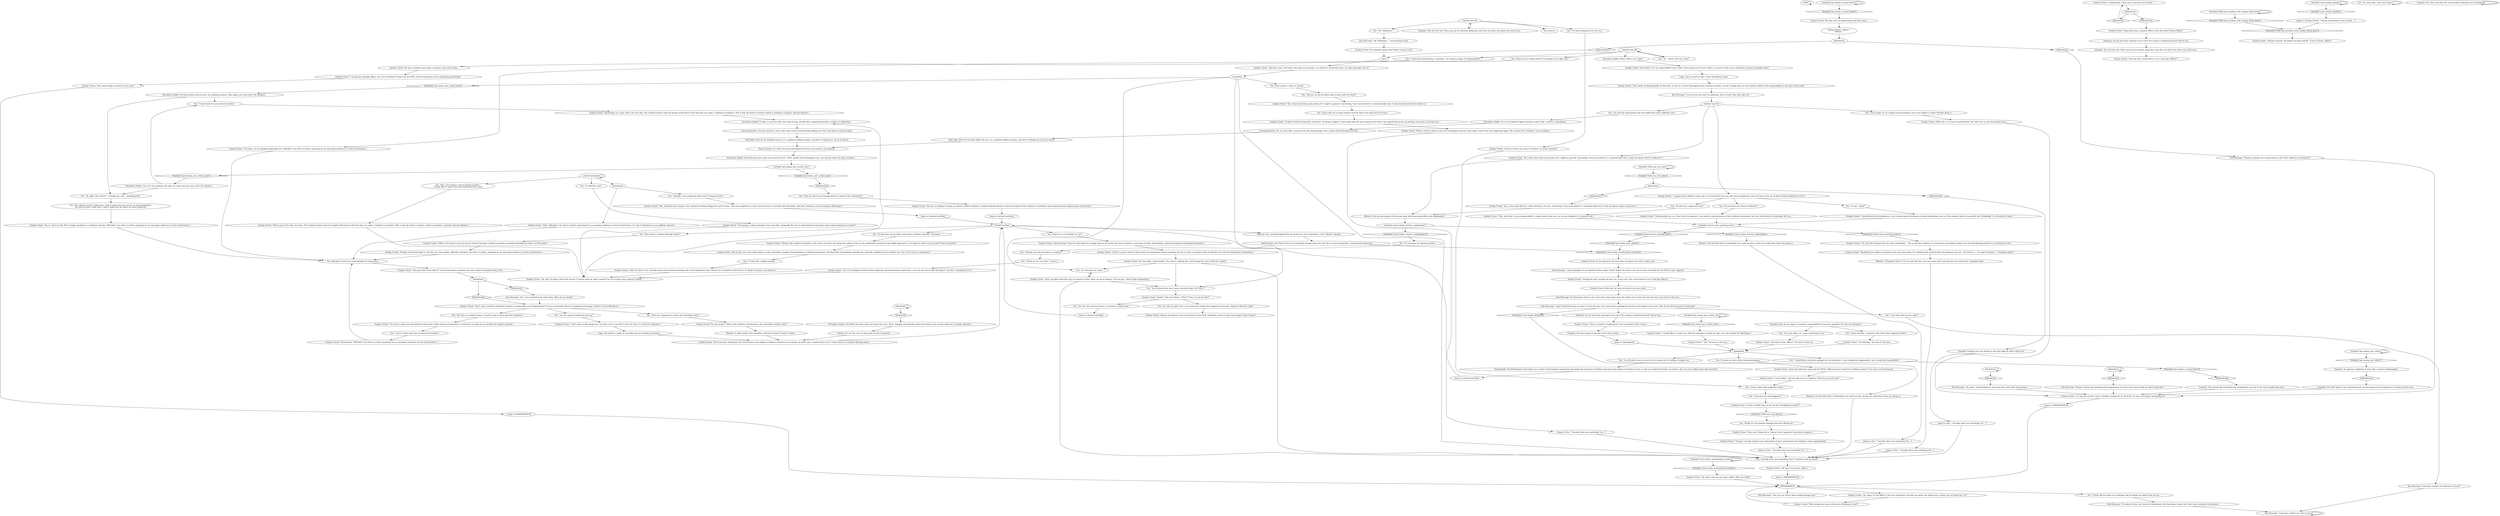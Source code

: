 # WESTCOAST / SUNDAY FRIEND
# PART OF THE MORALIST DREAM QUEST. You come across the Sunday friend enjoying the historical scenery. You also have the chance to apologise if you accused him earlier.
# ==================================================
digraph G {
	  0 [label="START"];
	  1 [label="input"];
	  2 [label="Untitled hub (05)"];
	  3 [label="Kim Kitsuragi: \"Now, let's go. You've done enough damage here.\""];
	  4 [label="You: \"I need your help forming a committee. I'm trying to assign *la responsabilité*.\""];
	  5 [label="You: \"I got it. You're only here on *personal* business.\""];
	  6 [label="Volition: No, no. You can't let them give you the runaround."];
	  7 [label="Variable[\"apt.sunday_perc_archer_saw\"]"];
	  8 [label="Variable[\"apt.sunday_perc_archer_saw\"]", shape=diamond];
	  9 [label="!(Variable[\"apt.sunday_perc_archer_saw\"])", shape=diamond];
	  10 [label="You: \"It's not quite my scene.\""];
	  11 [label="You: \"Did you see all the bullet holes in that wall over there?\""];
	  12 [label="Sunday Friend: The man takes a deep breath. \"Yes, there's nothing like a stroll along the coast to lift one's spirits.\""];
	  13 [label="Encyclopedia: The Bristelmüne Conventions are a series of international agreements governing the treatment of military personnel and civilians in theatres of war as well as occupied territories. In practice, they are more talked about than observed."];
	  14 [label="Sunday Friend: \"Unbelievable. I have never seen the nerve before...\""];
	  15 [label="Sunday Friend: \"Does this behaviour represent the RCM's *official stance* toward its Coalition partners?\" He turns to the lieutenant."];
	  16 [label="Sunday Friend: \"That is certainly a *euphemistic* way to describe what I recall...\""];
	  17 [label="Kim Kitsuragi: \"I must apologise on my partner's behalf, again. Please believe me when I say that he does not speak for the RCM in *any* capacity.\""];
	  18 [label="Empathy: He appears completely at ease, like a common holidaymaker."];
	  19 [label="Inland Empire: You *knew* there was something strange about this one! He's an astral projection, a bureaucratic phantasm!"];
	  20 [label="Untitled hub (08)"];
	  21 [label="Sunday Friend: \"Why, *officially* I am still in La Delta, preparing for an upcoming conference on fuel oil derivatives. I'm only in Martinaise in an unofficial capacity...\""];
	  22 [label="You: \"You said you weren't really here. I had to make sure you weren't an astral projection.\"\n\"He said he wasn't really here. I had to make sure he wasn't an astral projection.\""];
	  23 [label="Sunday Friend: \"Ah, well, I'm glad to hear that at least. It would really be *quite unusual* for you to have never noticed it before...\""];
	  24 [label="Jump to: [ArcherCoastHub]"];
	  25 [label="Sunday Friend: \"Ah, is that what those pock marks are? I might've guessed. Fascinating, *how much history* is contained right here, if only one knows where to look for it...\""];
	  26 [label="You: \"Ugly work, but at least someone had the balls to do what had to be done.\""];
	  27 [label="Rhetoric: You feel like there's *something* you could say here, if only you really knew what was going on..."];
	  28 [label="Variable[\"apt.sunday_accused_friend\"]"];
	  29 [label="Variable[\"apt.sunday_accused_friend\"]", shape=diamond];
	  30 [label="!(Variable[\"apt.sunday_accused_friend\"])", shape=diamond];
	  31 [label="Sunday Friend: The man considers your words a moment, then nods slowly..."];
	  32 [label="Sunday Friend: \"My friend, if it's *la responsabilité* you're after, I have good news for you: There's no need to form such a committee, because it already exists!\""];
	  33 [label="Variable[\"apt.sunday_perc_where\"]"];
	  34 [label="Variable[\"apt.sunday_perc_where\"]", shape=diamond];
	  35 [label="!(Variable[\"apt.sunday_perc_where\"])", shape=diamond];
	  36 [label="IsKimHere()"];
	  37 [label="IsKimHere()", shape=diamond];
	  38 [label="!(IsKimHere())", shape=diamond];
	  39 [label="Variable[\"coast.sunday_minimainhub_reached\"]"];
	  40 [label="Variable[\"coast.sunday_minimainhub_reached\"]", shape=diamond];
	  41 [label="!(Variable[\"coast.sunday_minimainhub_reached\"])", shape=diamond];
	  42 [label="Rhetoric: He's speaking figuratively. He means he's not in Martinaise in his *official* capacity."];
	  43 [label="You: \"Why do I need to go through Archer to speak to the Committee?\""];
	  44 [label="Perception (Sight): You follow the man's gaze out toward the west. There, amidst the low-hanging stars, you can just make out signs of motion..."];
	  45 [label="archerreactionhub"];
	  46 [label="You: \"It's amazing. An inspiring symbol.\""];
	  47 [label="Rhetoric: You feel like there's *something* you could say here, if only you really knew what was going on..."];
	  48 [label="Untitled hub (02)"];
	  49 [label="Empathy: This isn't the end. There may yet be someone along this coast who can direct you where you need to go..."];
	  50 [label="You: \"Look what the tide dragged in.\""];
	  51 [label="Sunday Friend: \"Yes?\" He turns to face you."];
	  52 [label="Perception (Sight): What? Where is he, then?"];
	  53 [label="You: (Attempt to stick your hand through his astral form.)"];
	  54 [label="Sunday Friend: \"That's why it would be extremely irregular, or potentially even *inappropriate* for me to intercede with the Committee concerning a district I'm not officially in.\""];
	  55 [label="jardorehubs"];
	  56 [label="You: \"It looks like a killing machine.\""];
	  57 [label="Sunday Friend: \"I suppose there might be some way to *circuit-bend* your way onto those frequencies, but you'd have to be one of those *techno-tinkerers* to do it.\""];
	  58 [label="You: \"Really, it's the property damage that most offends me.\""];
	  59 [label="IsKimHere()"];
	  60 [label="IsKimHere()", shape=diamond];
	  61 [label="!(IsKimHere())", shape=diamond];
	  62 [label="Sunday Friend: \"Ah, super, it's the officer! I was not expecting to run into you again, but things have a funny way of turning out, no?\""];
	  63 [label="You: \"Actually, I was wondering what *you're* doing out here.\""];
	  64 [label="You: \"Nothing, just lost my balance a moment.\""];
	  65 [label="Sunday Friend: \"Isn't it? A triumph of both technical ingenuity and international cooperation. I, for one, feel much safer knowing it's up there, watching all of us.\""];
	  66 [label="Variable[\"TASK.talk_moralism_with_sunday_friend_done\"]"];
	  67 [label="Variable[\"TASK.talk_moralism_with_sunday_friend_done\"]", shape=diamond];
	  68 [label="!(Variable[\"TASK.talk_moralism_with_sunday_friend_done\"])", shape=diamond];
	  69 [label="Sunday Friend: \"Always my pleasure to be of assistance to the RCM. Godspeed, and if we don't meet again, bonne chance!\""];
	  70 [label="Sunday Friend: \"Ah, a very useful gift for a police detective, I'm sure. Fascinating, *how much history* is contained right here, if only one knows where to look for it...\""];
	  71 [label="Kim Kitsuragi: \"Hmmm, perhaps your young friends in the *tent* might be of assistance?\""];
	  72 [label="Kim Kitsuragi: \"Mr. Villedrouin...\" The lieutenant nods."];
	  73 [label="Sunday Friend: \"I must admit. I did not take you for a sightseer. What do you want now?\""];
	  74 [label="Authority: Do you hear that contempt in his voice? He's always considered himself *above* you."];
	  75 [label="You: \"I'm sorry, Kim. I just can't help it.\""];
	  76 [label="Kim Kitsuragi: \"Good god, couldn't you *try* at least?\""];
	  77 [label="Kim Kitsuragi: \"I'm not even sure why I'm bothering. This is *your* side task, after all...\""];
	  78 [label="Empathy: Yes, this is just the sort of reasonable authority you're looking for!"];
	  79 [label="Sunday Friend: \"I would offer to connect you with the committee myself, but alas, I am not actually *in* Martinaise.\""];
	  80 [label="Perception (Sight): It looks, to your eye, like some kind of long, metallic fish, suspended beneath a number of ceiling fans..."];
	  81 [label="Jump to: [ArcherCoastHub]"];
	  82 [label="Sunday Friend: \"And then, well, I had some extra time on my hands, so I decided to stroll down here. It's quite peaceful, isn't it?\""];
	  83 [label="Variable[\"coast.sunday_finished\"]"];
	  84 [label="Variable[\"coast.sunday_finished\"]", shape=diamond];
	  85 [label="!(Variable[\"coast.sunday_finished\"])", shape=diamond];
	  86 [label="You: \"It feels like he holds us in contempt, like he thinks he's better than we are.\""];
	  87 [label="You: \"Thank you for your time.\" [Leave.]"];
	  88 [label="Sunday Friend: \"Perhaps your blood sugar is a bit low? As I was saying, *officially* speaking I am still in La Delta, preparing for an upcoming conference on fuel oil derivatives...\""];
	  89 [label="IsDaytime()"];
	  90 [label="IsDaytime()", shape=diamond];
	  91 [label="!(IsDaytime())", shape=diamond];
	  92 [label="Perception (Sight): It's a set of position lights moving in unison, like a restless constellation..."];
	  93 [label="Sunday Friend: \"Yes, the loss of human life was truly catastrophic... This is why the Coalition is so focused on preventing another war. Our peacekeeping mission is a testament to this...\""];
	  94 [label="Variable[\"TASK.sync_the_sines\"]"];
	  95 [label="Variable[\"TASK.sync_the_sines\"]", shape=diamond];
	  96 [label="!(Variable[\"TASK.sync_the_sines\"])", shape=diamond];
	  97 [label="Empathy: How do you expect to assign la responsabilité if you won't apologise for your own mistakes?"];
	  98 [label="Authority: Do you hear that contempt in his voice? He's always considered himself *above* you."];
	  99 [label="You: \"I just don't like his face, okay?\""];
	  100 [label="Kim Kitsuragi: \"Yes, I was wondering the same thing. What are you doing?\""];
	  101 [label="You: \"Are you saying I should just give up?\""];
	  102 [label="Variable[\"apt.sunday_perc_archer_saw\"]"];
	  103 [label="Variable[\"apt.sunday_perc_archer_saw\"]", shape=diamond];
	  104 [label="!(Variable[\"apt.sunday_perc_archer_saw\"])", shape=diamond];
	  105 [label="Conceptualization: No, it's more like a creature from the abyssopelagic zone, a great dark bioluminescent fish..."];
	  106 [label="Jump to: [MINIMAINHUB]"];
	  107 [label="IsKimHere()"];
	  108 [label="IsKimHere()", shape=diamond];
	  109 [label="!(IsKimHere())", shape=diamond];
	  110 [label="Sunday Friend: \"I accept your apology, officer, out of my *profound* respect for the RCM, and the importance of our continuing partnership.\""];
	  111 [label="Kim Kitsuragi: \"I don't understand why you have it in for this man. He's never been anything but gracious and helpful to our cause. Why do you feel the need to insult him?\""];
	  112 [label="Sunday Friend: The man frowns. \"Well, under ordinary circumstances, the Committee contacts *you*.\""];
	  113 [label="Sunday Friend: \"I don't mean to discourage you, of course, just to say that it won't be *easy* to reach the Committee.\""];
	  114 [label="You: \"Wait, what's Coalition Warship Archer?\""];
	  115 [label="Sunday Friend: \"Officer? You mean to say you haven't noticed the giant Coalition aerostatic peacefully patrolling the skies over Revachol?\""];
	  116 [label="Half Light: Don't let the paintjob fool you, it's a goddamn killing machine, and there's nothing you can do to stop it!"];
	  117 [label="You: \"I don't think I've ever noticed it before.\""];
	  118 [label="Sunday Friend: \"That is part of the idea, of course. The Coalition doesn't want the people of Revachol to feel that they are under a *military* occupation. That is why the Archer is always careful to maintain a constant, discreet distance.\""];
	  119 [label="You: \"So what am I supposed to do?\""];
	  120 [label="Sunday Friend: \"Though, I do hope whoever was responsible at least compensated the building's owner appropriately.\""];
	  121 [label="Empathy: This sounds like something that programmer you met in the church might help with..."];
	  122 [label="Sunday Friend: \"And what is that, officer?\" He turns to face you."];
	  123 [label="You: \"I'm still pretty sure you were in the wrong, but I'm willing to forgive you.\""];
	  124 [label="Jump to: [MINIMAINHUB]"];
	  125 [label="Sunday Friend: \"Yes, you've made your *persistence* quite clear. Under normal circumstances I would have to insist you go through the regular channels.\""];
	  126 [label="Sunday Friend: \"Hmmm, this is quite the problem, very tricky. Of course, the Archer has orders to fire on any unidentified aerostatics that might approach it, so it might be safer to get in touch *from the ground*...\""];
	  127 [label="Sunday Friend: \"Mm, well that's très simple. I was visiting the fishing village just north of here. They have applied for a series of micro-loans to revitalise the old market, and well, I wished to see the situation *first-hand*...\""];
	  128 [label="You: \"For one, that wall over there is *covered* in bullet holes.\""];
	  129 [label="Sunday Friend: \"Ah, is that what those pock marks are? I might've guessed. Fascinating, *how much history* is contained right here, if only one knows where to look for it...\""];
	  130 [label="Sunday Friend: \"Officer...\"\n\"Officers...\""];
	  131 [label="You: \"Mr. Villedrouin...\""];
	  132 [label="You: \"It seems we had a little 'misunderstanding.'\""];
	  133 [label="Kim Kitsuragi: \"Of course he does, he's from the Moralintern. But that doesn't mean *we* don't have standards to maintain...\""];
	  134 [label="Kim Kitsuragi: \"Good god, couldn't you *pretend* at least?\""];
	  135 [label="Sunday Friend: \"The Comité de Responsabilité de Revachol. It acts as a sort-of clearinghouse for Coalition activities. To put it simply, they are the ultimate arbiters of la responsabilité in this part of the world.\""];
	  136 [label="You: \"So how does one go about contacting a Coalition warship?\" (Proceed.)"];
	  137 [label="Perception (Sight): You can't see anything. But then, it's dark, and your eyes aren't the sharpest..."];
	  138 [label="You: \"Huh. Can't believe I never noticed it before.\"\n\"It looks like it's about four-and-a-half kilometres away.\""];
	  139 [label="Sunday Friend: \"You see, in addition to being an airborne artillery platform, Coalition Warship Archer is also the linchpin of the Coalition's surveillance and communications infrastructure in Revachol.\""];
	  140 [label="Jump to: [ArcherCoastHub]"];
	  141 [label="You: \"You do know there was a mass execution right over there?\""];
	  142 [label="Jump to: [You: \"\"Actually, there was something *els...\"]"];
	  143 [label="Jump to: [You: \"\"Actually, there was something *els...\"]"];
	  144 [label="Variable[\"church.soona_greeting_done\"]"];
	  145 [label="Variable[\"church.soona_greeting_done\"]", shape=diamond];
	  146 [label="!(Variable[\"church.soona_greeting_done\"])", shape=diamond];
	  147 [label="You: \"Sorry, bad joke. I wanted to talk about what happened earlier.\""];
	  148 [label="You: \"Let's get right to it. I have something to say.\""];
	  149 [label="Sunday Friend: \"Especially from a common officer of the Revachol Citizens Militia.\""];
	  150 [label="Empathy: You aren't going to get out of this with evasion."];
	  151 [label="You: \"So... where *are* you, then?\""];
	  152 [label="Sunday Friend: \"Précisément. *Officially* I am still in La Delta, preparing for an upcoming conference on fuel oil derivatives...\""];
	  153 [label="Visual Calculus: It's about four-and-a-half kilometres from your position, you estimate."];
	  154 [label="Sunday Friend: \"Well, of course it *is* a heavily armed and armoured warship with a full complement. But I assure you its purpose in Revachol is to *keep* the peace, not disturb it.\""];
	  155 [label="Sunday Friend: \"I find it a great comfort to know there are benevolent powers watching over all, in strict accordance with the Wayfarer Act and the Bristelmüne Conventions.\""];
	  156 [label="You: \"Hold on, it's *watching* us, too?\""];
	  157 [label="You: \"Do you know any of these tinkerers?\""];
	  158 [label="You: (Look around.) \"Yeah, it's lovely.\""];
	  159 [label="You: \"It's sort of a gift I have. I can reconstruct things that happened in the past. High-end detective stuff.\""];
	  160 [label="Variable[\"coast.sunday_rhetoric_euphemisms\"]"];
	  161 [label="Variable[\"coast.sunday_rhetoric_euphemisms\"]", shape=diamond];
	  162 [label="!(Variable[\"coast.sunday_rhetoric_euphemisms\"])", shape=diamond];
	  163 [label="Rhetoric: *Tranquilou bilou*? Let's not get into this, you can't argue with someone who uses words like 'tranquilou bilou'."];
	  164 [label="Jump to: [You: \"\"Actually, there was something *els...\"]"];
	  165 [label="Sunday Friend: \"Let me just say that I have *complete confidence* in the RCM. I'm sure you'll figure something out.\""];
	  166 [label="Empathy: You *will* figure it out. Something tells you the person you're looking for is already on this coast..."];
	  167 [label="You: \"I would like to sincerely apologise for my behaviour. It was completely inappropriate, and I accept full responsibility.\""];
	  168 [label="Logic: God, of course it does. These Moralintern types..."];
	  169 [label="Sunday Friend: \"Of course, we are speaking informally, but *officially* I am still in La Delta, preparing for an upcoming conference on fuel oil derivatives...\""];
	  170 [label="IsKimHere()"];
	  171 [label="IsKimHere()", shape=diamond];
	  172 [label="!(IsKimHere())", shape=diamond];
	  173 [label="Sunday Friend: \"No, no, don't be silly. We're simply speaking in an informal capacity. *Officially* I am still in La Delta, preparing for an upcoming conference on fuel oil derivatives...\""];
	  174 [label="Perception (Sight): You look around, but you don't see anything unusual. Then again, your eyes aren't the sharpest..."];
	  175 [label="You: \"Is that... legal?\""];
	  176 [label="Sunday Friend: \"Unfortunately not, no, I don't have the pleasure. I am merely a representative of the Coalition Government, not very well-versed in technology. But you...\""];
	  177 [label="You: \"I'm sure the communards who were killed here take a different view.\""];
	  178 [label="Sunday Friend: \"Now, now. Human life is *always* more important than private property...\""];
	  179 [label="You: \"You're right. It's so complex and fascinating I can't even *begin* to think critically about it.\""];
	  180 [label="Jump to: [You: \"\"Actually, there was something *els...\"]"];
	  181 [label="Jump to: [ArcherCoastHub]"];
	  182 [label="Sunday Friend: \"Is that an RCM *term of art* for the *wrongfully accused*?\""];
	  183 [label="Sunday Friend: \"Now, what brings you down to the coast?\""];
	  184 [label="Rhetoric: In other words, the Committee only knows what it *wants* to know."];
	  185 [label="ArcherCoastHub"];
	  186 [label="Conceptualization: Not just any fish, it moves like some ancient bottom-feeder gliding over the ocean floor in search of prey..."];
	  187 [label="Half Light: Don't let the shiny lights fool you, it's a goddamn killing machine, and there's nothing you can do to stop it!"];
	  188 [label="Sunday Friend: \"Fascinating. I always thought it was more like a dragonfly. But isn't it interesting how humanity always finds inspiration in nature?\""];
	  189 [label="Jump to: [MINIMAINHUB]"];
	  190 [label="Jump to: [You: \"\"Actually, there was something *els...\"]"];
	  191 [label="IsKimHere()"];
	  192 [label="IsKimHere()", shape=diamond];
	  193 [label="!(IsKimHere())", shape=diamond];
	  194 [label="Empathy: Perhaps your new friends in the tent might be able to help you?"];
	  195 [label="Kim Kitsuragi: \"Oh, good: 'Techno-tinkerers.' Just what this *side task* was missing...\""];
	  196 [label="Sunday Friend: \"Is that so? Have you come to *enforce* an arrest warrant?\""];
	  197 [label="Kim Kitsuragi: The lieutenant stares at the man's back, then steps away. He makes sure no one else can hear him as he turns to face you..."];
	  198 [label="Sunday Friend: \"Ah, super, here you are again, officer. How can I help?\""];
	  199 [label="Sunday Friend: \"What brings you down to the scenic Martinaise coast?\""];
	  200 [label="Perception (Sight): You follow the man's gaze out toward the west. There, hanging some distance above the horison, you can just make out a strange silhouette..."];
	  201 [label="You: \"Oh, right. The *Archer*. I thought you said... something else.\""];
	  202 [label="You: \"It looks like a fish.\""];
	  203 [label="Sunday Friend: \"And listening! It has the most objective vantage point in the entire city. Not to mention a vast array of radio, photographic, and meteorological monitoring instruments.\""];
	  204 [label="Sunday Friend: \"Unauthorised circuit-bending is a very serious matter with grave security implications, but as of the moment there is no specific law *forbidding* it, in Revachol at least...\""];
	  205 [label="coastalhub"];
	  206 [label="Sunday Friend: \"Well, you know what they say, 'In matters of taste, there can be no dispute'! For my part, I find it quite invigorating.\""];
	  207 [label="Sunday Friend: \"Really?\" The man frowns. \"*Here*? How can you be sure?\""];
	  208 [label="Sunday Friend: \"A rather *brutal* perspective on history.\" He frowns slightly. \"I personally take the more nuanced view that it was regrettably harsh, but perhaps necessary to end the war...\""];
	  209 [label="You: \"I've been looking all over for you.\""];
	  210 [label="Sunday Friend: \"I'm listening.\" He turns to face you."];
	  211 [label="apologyhub"];
	  212 [label="Sunday Friend: \"And now, this conversation is over. Good day, *officer*.\""];
	  213 [label="You: \"What are you talking about? I'm looking at you right now!\""];
	  214 [label="Sunday Friend: \"That, my friend, is your responsabilité. I cannot take it from you, nor can you delegate it to someone else...\""];
	  215 [label="Sunday Friend: \"What's certain is that we must do everything to prevent such tragic events from ever happening again. The answers lie in *debates*, not in violence.\""];
	  216 [label="You: \"Listen, about what happened earlier...\""];
	  217 [label="Jump to: [apologyhub]"];
	  218 [label="IsKimHere()"];
	  219 [label="IsKimHere()", shape=diamond];
	  220 [label="!(IsKimHere())", shape=diamond];
	  221 [label="MINIMAINHUB"];
	  222 [label="Sunday Friend: \"But if you have information of a vital interest, they might be willing to entertain an exception. In which case, I would advise you to contact them via Coalition Warship Archer.\""];
	  223 [label="You: \"Actually, there was something *else* I wanted to ask you about.\""];
	  224 [label="Sunday Friend: \"Well said. Let us just be grateful that *we* don't live in such fascinating times.\""];
	  225 [label="Kim Kitsuragi: \"Hmmm, sounds like something that programmer we met in the church might be able to help with...\""];
	  226 [label="Sunday Friend: The awkward silence that follows is yours to fill."];
	  227 [label="You: [Leave.]"];
	  228 [label="Sunday Friend: The man sees you approaching and turns away..."];
	  229 [label="Sunday Friend: \"Perhaps he does, perhaps he does not. In any case, this conversation is over. Good day, officers.\""];
	  230 [label="Sunday Friend: With that, he turns his back to you once more."];
	  231 [label="Sunday Friend: \"Mais que faites-vous, officer?\" Your hand bumps up against the man's solid if somewhat fleshy chest."];
	  232 [label="You: \"But this is an urgent matter. I *need* to get in touch with the Committee.\""];
	  233 [label="You: \"How am I supposed to contact the Committee then?\""];
	  234 [label="Sunday Friend: \"But in that case, you would require a radio transmitter capable of broadcasting on Coalition frequencies. And that kind of technology naturally isn't typically available for non-Coalition use. Yes, it *is* a bit of a conundrum.\""];
	  235 [label="Sunday Friend: \"Already leaving?\" He shakes his head merrily. \"À tout à l'heure, officer!\""];
	  236 [label="Rhetoric: Are you just going to let him get away with these generalities and euphemisms?"];
	  237 [label="Empathy: This isn't the end. There may yet be someone along this coast who can direct you where you need to go..."];
	  238 [label="Jump to: [Sunday Friend: \"\"Always my pleasure to be of assist...\"]"];
	  239 [label="Sunday Friend: As you approach, the man turns and greets you with a polite wave."];
	  240 [label="Logic: Not exactly a model of accessible and accountable governance..."];
	  241 [label="Sunday Friend: \"Interesting. In a sense, that's the very idea. The Coalition doesn't want the people of Revachol to feel that they are under a *military* occupation. That is why the Archer is always careful to maintain a constant, discreet distance.\""];
	  242 [label="Sunday Friend: \"Ah, bon? I'm all ears, officer.\""];
	  243 [label="Sunday Friend: \"Thankfully, the region is becoming more and more stable. I'm confident that atrocities like this belong in the past. The future is...\" he snaps his fingers, \"*tranquilou bilou!*\""];
	  0 -> 0
	  1 -> 82
	  2 -> 209
	  2 -> 131
	  2 -> 227
	  2 -> 49
	  4 -> 31
	  5 -> 152
	  6 -> 222
	  7 -> 8
	  7 -> 7
	  8 -> 79
	  9 -> 174
	  10 -> 206
	  11 -> 129
	  12 -> 10
	  12 -> 141
	  12 -> 223
	  13 -> 140
	  14 -> 218
	  15 -> 73
	  16 -> 150
	  17 -> 229
	  18 -> 61
	  19 -> 41
	  20 -> 4
	  20 -> 52
	  20 -> 213
	  20 -> 151
	  21 -> 53
	  22 -> 173
	  23 -> 80
	  24 -> 185
	  25 -> 236
	  26 -> 208
	  27 -> 223
	  28 -> 28
	  28 -> 29
	  29 -> 228
	  30 -> 38
	  31 -> 110
	  32 -> 168
	  33 -> 33
	  33 -> 34
	  34 -> 18
	  35 -> 41
	  36 -> 36
	  36 -> 37
	  37 -> 225
	  38 -> 121
	  39 -> 40
	  39 -> 39
	  40 -> 198
	  41 -> 239
	  42 -> 19
	  43 -> 139
	  44 -> 102
	  45 -> 202
	  45 -> 138
	  45 -> 45
	  45 -> 55
	  46 -> 64
	  47 -> 180
	  48 -> 177
	  48 -> 179
	  48 -> 25
	  48 -> 57
	  49 -> 2
	  50 -> 182
	  51 -> 211
	  52 -> 32
	  53 -> 231
	  54 -> 232
	  54 -> 233
	  54 -> 101
	  55 -> 21
	  55 -> 63
	  56 -> 154
	  57 -> 119
	  57 -> 157
	  57 -> 175
	  58 -> 178
	  59 -> 59
	  59 -> 60
	  60 -> 195
	  61 -> 166
	  62 -> 199
	  63 -> 127
	  64 -> 87
	  65 -> 23
	  66 -> 66
	  66 -> 67
	  67 -> 68
	  68 -> 235
	  70 -> 236
	  71 -> 165
	  72 -> 226
	  73 -> 216
	  74 -> 16
	  75 -> 75
	  76 -> 76
	  77 -> 48
	  78 -> 78
	  79 -> 51
	  80 -> 186
	  81 -> 185
	  82 -> 205
	  83 -> 83
	  83 -> 84
	  84 -> 238
	  85 -> 27
	  86 -> 133
	  87 -> 65
	  88 -> 53
	  89 -> 89
	  89 -> 90
	  90 -> 200
	  91 -> 43
	  92 -> 105
	  93 -> 243
	  94 -> 94
	  94 -> 95
	  95 -> 191
	  96 -> 58
	  97 -> 147
	  97 -> 148
	  98 -> 237
	  99 -> 134
	  100 -> 54
	  101 -> 113
	  102 -> 104
	  102 -> 103
	  103 -> 91
	  104 -> 137
	  105 -> 187
	  106 -> 221
	  107 -> 108
	  107 -> 109
	  108 -> 71
	  109 -> 1
	  110 -> 183
	  111 -> 74
	  111 -> 99
	  111 -> 85
	  112 -> 184
	  113 -> 240
	  114 -> 115
	  115 -> 88
	  116 -> 153
	  117 -> 241
	  118 -> 23
	  119 -> 214
	  120 -> 190
	  121 -> 165
	  122 -> 211
	  123 -> 13
	  124 -> 221
	  125 -> 5
	  126 -> 234
	  127 -> 81
	  128 -> 24
	  129 -> 26
	  130 -> 107
	  131 -> 72
	  132 -> 15
	  133 -> 76
	  134 -> 76
	  135 -> 77
	  136 -> 126
	  137 -> 201
	  137 -> 117
	  138 -> 118
	  139 -> 181
	  140 -> 185
	  141 -> 207
	  142 -> 223
	  143 -> 223
	  144 -> 145
	  144 -> 146
	  145 -> 35
	  146 -> 93
	  147 -> 210
	  148 -> 122
	  149 -> 98
	  150 -> 217
	  151 -> 20
	  152 -> 53
	  153 -> 44
	  154 -> 23
	  155 -> 12
	  156 -> 203
	  157 -> 176
	  158 -> 11
	  159 -> 69
	  160 -> 161
	  160 -> 162
	  161 -> 47
	  162 -> 46
	  163 -> 142
	  164 -> 223
	  165 -> 106
	  166 -> 165
	  167 -> 30
	  168 -> 135
	  169 -> 53
	  170 -> 171
	  170 -> 172
	  171 -> 100
	  172 -> 54
	  173 -> 53
	  174 -> 201
	  174 -> 117
	  175 -> 204
	  176 -> 144
	  177 -> 92
	  178 -> 120
	  179 -> 224
	  180 -> 223
	  181 -> 185
	  182 -> 96
	  183 -> 124
	  184 -> 222
	  185 -> 136
	  185 -> 156
	  185 -> 114
	  185 -> 42
	  186 -> 116
	  187 -> 153
	  188 -> 23
	  189 -> 221
	  190 -> 223
	  191 -> 192
	  191 -> 193
	  192 -> 70
	  193 -> 194
	  194 -> 165
	  195 -> 165
	  196 -> 216
	  197 -> 111
	  198 -> 221
	  199 -> 221
	  200 -> 6
	  201 -> 22
	  202 -> 188
	  203 -> 155
	  204 -> 144
	  205 -> 9
	  205 -> 10
	  205 -> 141
	  205 -> 158
	  205 -> 223
	  206 -> 10
	  206 -> 141
	  206 -> 223
	  207 -> 128
	  207 -> 159
	  208 -> 215
	  209 -> 196
	  210 -> 211
	  211 -> 123
	  211 -> 132
	  211 -> 167
	  213 -> 169
	  214 -> 144
	  215 -> 143
	  216 -> 50
	  217 -> 211
	  218 -> 219
	  218 -> 220
	  219 -> 14
	  220 -> 149
	  221 -> 86
	  221 -> 3
	  221 -> 62
	  222 -> 185
	  223 -> 242
	  224 -> 164
	  225 -> 165
	  226 -> 1
	  228 -> 130
	  229 -> 230
	  230 -> 197
	  231 -> 170
	  232 -> 125
	  233 -> 112
	  234 -> 56
	  236 -> 160
	  237 -> 212
	  238 -> 68
	  239 -> 17
	  240 -> 222
	  241 -> 80
	  242 -> 189
	  243 -> 163
}

